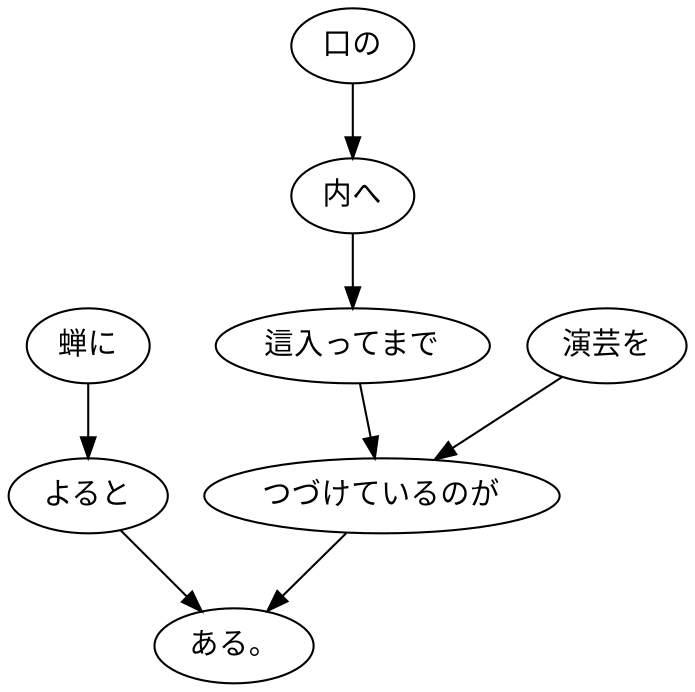 digraph graph4071 {
	node0 [label="蝉に"];
	node1 [label="よると"];
	node2 [label="口の"];
	node3 [label="内へ"];
	node4 [label="這入ってまで"];
	node5 [label="演芸を"];
	node6 [label="つづけているのが"];
	node7 [label="ある。"];
	node0 -> node1;
	node1 -> node7;
	node2 -> node3;
	node3 -> node4;
	node4 -> node6;
	node5 -> node6;
	node6 -> node7;
}
